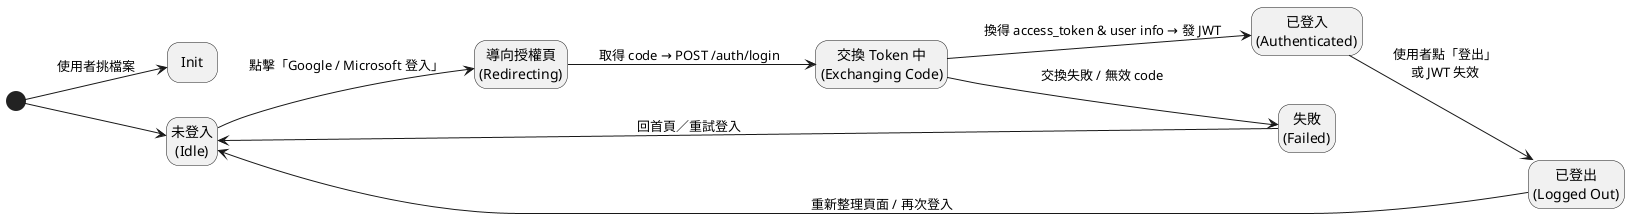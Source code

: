 @startuml

left to right direction
hide empty description

[*] --> Init : 使用者挑檔案

[*] --> Idle
state "未登入\n(Idle)" as Idle <<idle>>

Idle --> Redirecting : 點擊「Google / Microsoft 登入」
state "導向授權頁\n(Redirecting)" as Redirecting <<redirect>>

Redirecting --> Exchanging : 取得 code → POST /auth/login
state "交換 Token 中\n(Exchanging Code)" as Exchanging <<verifying>>

Exchanging --> Authenticated : 換得 access_token & user info → 發 JWT
state "已登入\n(Authenticated)" as Authenticated <<auth>>

Exchanging --> Failed : 交換失敗 / 無效 code
state "失敗\n(Failed)" as Failed <<error>>
Failed --> Idle : 回首頁／重試登入

Authenticated --> LoggedOut : 使用者點「登出」\n或 JWT 失效
state "已登出\n(Logged Out)" as LoggedOut <<terminal>>
LoggedOut --> Idle : 重新整理頁面 / 再次登入
@enduml
